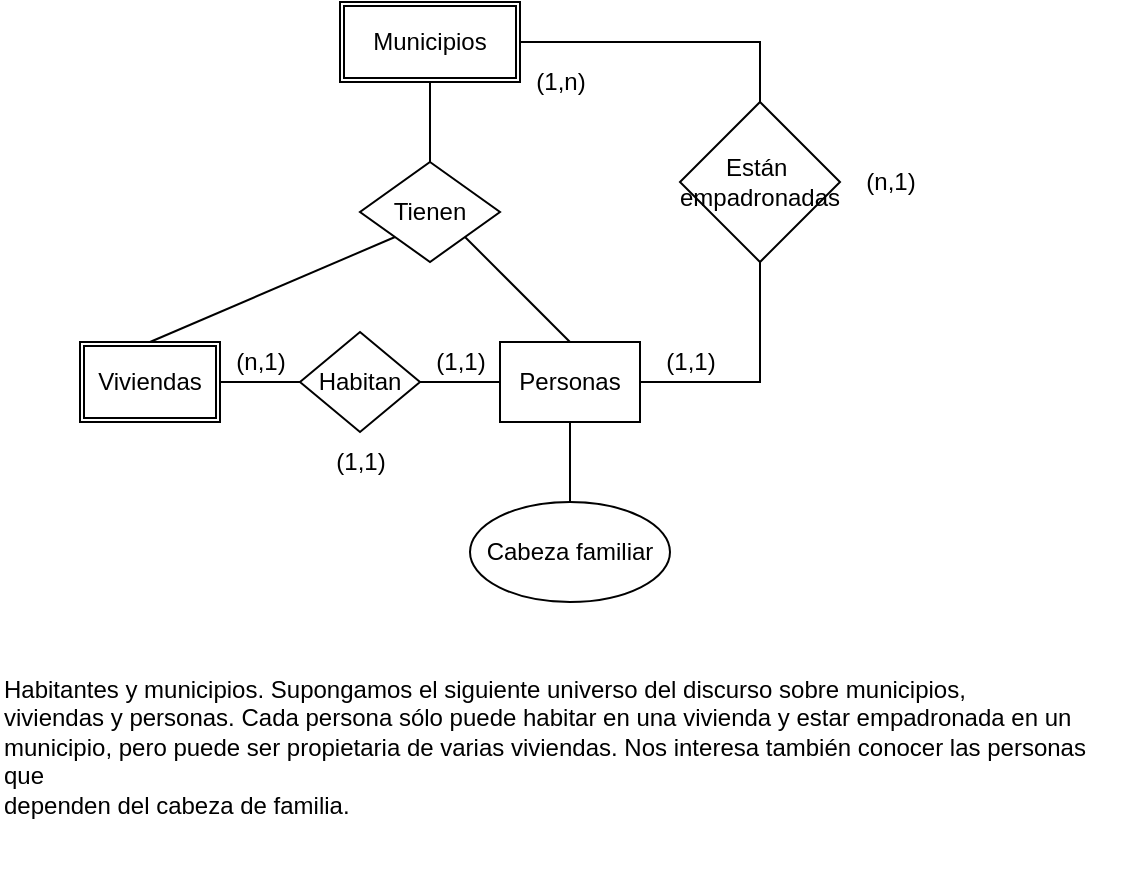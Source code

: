<mxfile version="20.4.0" type="google"><diagram id="-AkRtNfNbq_Et7hVqUPL" name="Página-1"><mxGraphModel grid="1" page="1" gridSize="10" guides="1" tooltips="1" connect="1" arrows="1" fold="1" pageScale="1" pageWidth="827" pageHeight="1169" math="0" shadow="0"><root><mxCell id="0"/><mxCell id="1" parent="0"/><mxCell id="zuS098r4rKGQF2RJ0r1O-1" value="Habitantes y municipios. Supongamos el siguiente universo del discurso sobre municipios,&#10;viviendas y personas. Cada persona sólo puede habitar en una vivienda y estar empadronada en un&#10;municipio, pero puede ser propietaria de varias viviendas. Nos interesa también conocer las personas que&#10;dependen del cabeza de familia." style="text;whiteSpace=wrap;html=1;" vertex="1" parent="1"><mxGeometry x="160" y="440" width="560" height="110" as="geometry"/></mxCell><mxCell id="zuS098r4rKGQF2RJ0r1O-2" value="Municipios" style="shape=ext;double=1;rounded=0;whiteSpace=wrap;html=1;" vertex="1" parent="1"><mxGeometry x="330" y="110" width="90" height="40" as="geometry"/></mxCell><mxCell id="zuS098r4rKGQF2RJ0r1O-5" value="Tienen" style="rhombus;whiteSpace=wrap;html=1;" vertex="1" parent="1"><mxGeometry x="340" y="190" width="70" height="50" as="geometry"/></mxCell><mxCell id="zuS098r4rKGQF2RJ0r1O-6" value="" style="endArrow=none;html=1;rounded=0;entryX=0.5;entryY=1;entryDx=0;entryDy=0;exitX=0.5;exitY=0;exitDx=0;exitDy=0;" edge="1" parent="1" source="zuS098r4rKGQF2RJ0r1O-5" target="zuS098r4rKGQF2RJ0r1O-2"><mxGeometry width="50" height="50" relative="1" as="geometry"><mxPoint x="390" y="370" as="sourcePoint"/><mxPoint x="440" y="320" as="targetPoint"/></mxGeometry></mxCell><mxCell id="zuS098r4rKGQF2RJ0r1O-9" value="" style="endArrow=none;html=1;rounded=0;entryX=0;entryY=1;entryDx=0;entryDy=0;exitX=0.5;exitY=0;exitDx=0;exitDy=0;" edge="1" parent="1" source="zuS098r4rKGQF2RJ0r1O-11" target="zuS098r4rKGQF2RJ0r1O-5"><mxGeometry width="50" height="50" relative="1" as="geometry"><mxPoint x="315" y="280" as="sourcePoint"/><mxPoint x="440" y="320" as="targetPoint"/></mxGeometry></mxCell><mxCell id="zuS098r4rKGQF2RJ0r1O-10" value="Personas&lt;br&gt;" style="rounded=0;whiteSpace=wrap;html=1;" vertex="1" parent="1"><mxGeometry x="410" y="280" width="70" height="40" as="geometry"/></mxCell><mxCell id="zuS098r4rKGQF2RJ0r1O-11" value="Viviendas" style="shape=ext;double=1;rounded=0;whiteSpace=wrap;html=1;" vertex="1" parent="1"><mxGeometry x="200" y="280" width="70" height="40" as="geometry"/></mxCell><mxCell id="zuS098r4rKGQF2RJ0r1O-12" value="" style="endArrow=none;html=1;rounded=0;entryX=1;entryY=1;entryDx=0;entryDy=0;exitX=0.5;exitY=0;exitDx=0;exitDy=0;" edge="1" parent="1" source="zuS098r4rKGQF2RJ0r1O-10" target="zuS098r4rKGQF2RJ0r1O-5"><mxGeometry width="50" height="50" relative="1" as="geometry"><mxPoint x="390" y="360" as="sourcePoint"/><mxPoint x="440" y="310" as="targetPoint"/></mxGeometry></mxCell><mxCell id="zuS098r4rKGQF2RJ0r1O-16" value="Cabeza familiar" style="ellipse;whiteSpace=wrap;html=1;" vertex="1" parent="1"><mxGeometry x="395" y="360" width="100" height="50" as="geometry"/></mxCell><mxCell id="zuS098r4rKGQF2RJ0r1O-17" value="" style="endArrow=none;html=1;rounded=0;entryX=0.5;entryY=1;entryDx=0;entryDy=0;" edge="1" parent="1" source="zuS098r4rKGQF2RJ0r1O-16" target="zuS098r4rKGQF2RJ0r1O-10"><mxGeometry width="50" height="50" relative="1" as="geometry"><mxPoint x="390" y="360" as="sourcePoint"/><mxPoint x="440" y="310" as="targetPoint"/></mxGeometry></mxCell><mxCell id="zuS098r4rKGQF2RJ0r1O-18" value="Habitan" style="rhombus;whiteSpace=wrap;html=1;" vertex="1" parent="1"><mxGeometry x="310" y="275" width="60" height="50" as="geometry"/></mxCell><mxCell id="zuS098r4rKGQF2RJ0r1O-19" value="" style="endArrow=none;html=1;rounded=0;entryX=0;entryY=0.5;entryDx=0;entryDy=0;exitX=1;exitY=0.5;exitDx=0;exitDy=0;" edge="1" parent="1" source="zuS098r4rKGQF2RJ0r1O-18" target="zuS098r4rKGQF2RJ0r1O-10"><mxGeometry width="50" height="50" relative="1" as="geometry"><mxPoint x="390" y="360" as="sourcePoint"/><mxPoint x="440" y="310" as="targetPoint"/></mxGeometry></mxCell><mxCell id="zuS098r4rKGQF2RJ0r1O-20" value="" style="endArrow=none;html=1;rounded=0;entryX=0;entryY=0.5;entryDx=0;entryDy=0;exitX=1;exitY=0.5;exitDx=0;exitDy=0;" edge="1" parent="1" source="zuS098r4rKGQF2RJ0r1O-11" target="zuS098r4rKGQF2RJ0r1O-18"><mxGeometry width="50" height="50" relative="1" as="geometry"><mxPoint x="390" y="360" as="sourcePoint"/><mxPoint x="440" y="310" as="targetPoint"/></mxGeometry></mxCell><mxCell id="zuS098r4rKGQF2RJ0r1O-21" value="Están&amp;nbsp;&lt;br&gt;empadronadas" style="rhombus;whiteSpace=wrap;html=1;" vertex="1" parent="1"><mxGeometry x="500" y="160" width="80" height="80" as="geometry"/></mxCell><mxCell id="zuS098r4rKGQF2RJ0r1O-22" value="" style="endArrow=none;html=1;rounded=0;entryX=1;entryY=0.5;entryDx=0;entryDy=0;exitX=0.5;exitY=0;exitDx=0;exitDy=0;" edge="1" parent="1" source="zuS098r4rKGQF2RJ0r1O-21" target="zuS098r4rKGQF2RJ0r1O-2"><mxGeometry width="50" height="50" relative="1" as="geometry"><mxPoint x="390" y="360" as="sourcePoint"/><mxPoint x="440" y="310" as="targetPoint"/><Array as="points"><mxPoint x="540" y="130"/></Array></mxGeometry></mxCell><mxCell id="zuS098r4rKGQF2RJ0r1O-23" value="" style="endArrow=none;html=1;rounded=0;entryX=0.5;entryY=1;entryDx=0;entryDy=0;exitX=1;exitY=0.5;exitDx=0;exitDy=0;" edge="1" parent="1" source="zuS098r4rKGQF2RJ0r1O-10" target="zuS098r4rKGQF2RJ0r1O-21"><mxGeometry width="50" height="50" relative="1" as="geometry"><mxPoint x="390" y="360" as="sourcePoint"/><mxPoint x="440" y="310" as="targetPoint"/><Array as="points"><mxPoint x="540" y="300"/></Array></mxGeometry></mxCell><mxCell id="ZIKBznUjQbyyfJQhdJXv-1" value="(1,1)" style="text;html=1;align=center;verticalAlign=middle;resizable=0;points=[];autosize=1;strokeColor=none;fillColor=none;" vertex="1" parent="1"><mxGeometry x="365" y="275" width="50" height="30" as="geometry"/></mxCell><mxCell id="ZIKBznUjQbyyfJQhdJXv-2" value="(1,1)" style="text;html=1;align=center;verticalAlign=middle;resizable=0;points=[];autosize=1;strokeColor=none;fillColor=none;" vertex="1" parent="1"><mxGeometry x="480" y="275" width="50" height="30" as="geometry"/></mxCell><mxCell id="ZIKBznUjQbyyfJQhdJXv-3" value="(n,1)" style="text;html=1;align=center;verticalAlign=middle;resizable=0;points=[];autosize=1;strokeColor=none;fillColor=none;" vertex="1" parent="1"><mxGeometry x="265" y="275" width="50" height="30" as="geometry"/></mxCell><mxCell id="ZIKBznUjQbyyfJQhdJXv-4" value="(1,1)" style="text;html=1;align=center;verticalAlign=middle;resizable=0;points=[];autosize=1;strokeColor=none;fillColor=none;" vertex="1" parent="1"><mxGeometry x="315" y="325" width="50" height="30" as="geometry"/></mxCell><mxCell id="ZIKBznUjQbyyfJQhdJXv-5" value="(1,n)" style="text;html=1;align=center;verticalAlign=middle;resizable=0;points=[];autosize=1;strokeColor=none;fillColor=none;" vertex="1" parent="1"><mxGeometry x="415" y="135" width="50" height="30" as="geometry"/></mxCell><mxCell id="ZIKBznUjQbyyfJQhdJXv-6" value="(n,1)" style="text;html=1;align=center;verticalAlign=middle;resizable=0;points=[];autosize=1;strokeColor=none;fillColor=none;" vertex="1" parent="1"><mxGeometry x="580" y="185" width="50" height="30" as="geometry"/></mxCell></root></mxGraphModel></diagram></mxfile>